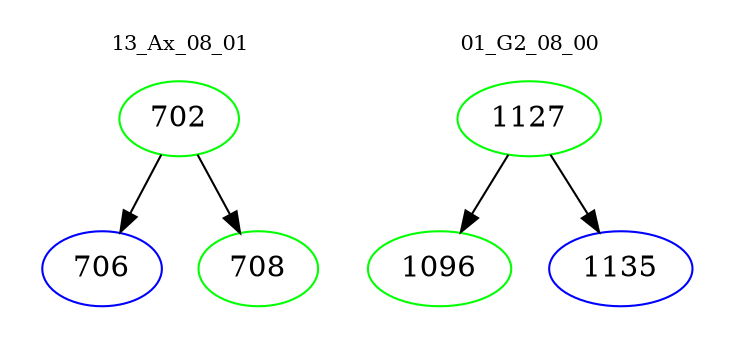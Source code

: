 digraph{
subgraph cluster_0 {
color = white
label = "13_Ax_08_01";
fontsize=10;
T0_702 [label="702", color="green"]
T0_702 -> T0_706 [color="black"]
T0_706 [label="706", color="blue"]
T0_702 -> T0_708 [color="black"]
T0_708 [label="708", color="green"]
}
subgraph cluster_1 {
color = white
label = "01_G2_08_00";
fontsize=10;
T1_1127 [label="1127", color="green"]
T1_1127 -> T1_1096 [color="black"]
T1_1096 [label="1096", color="green"]
T1_1127 -> T1_1135 [color="black"]
T1_1135 [label="1135", color="blue"]
}
}
